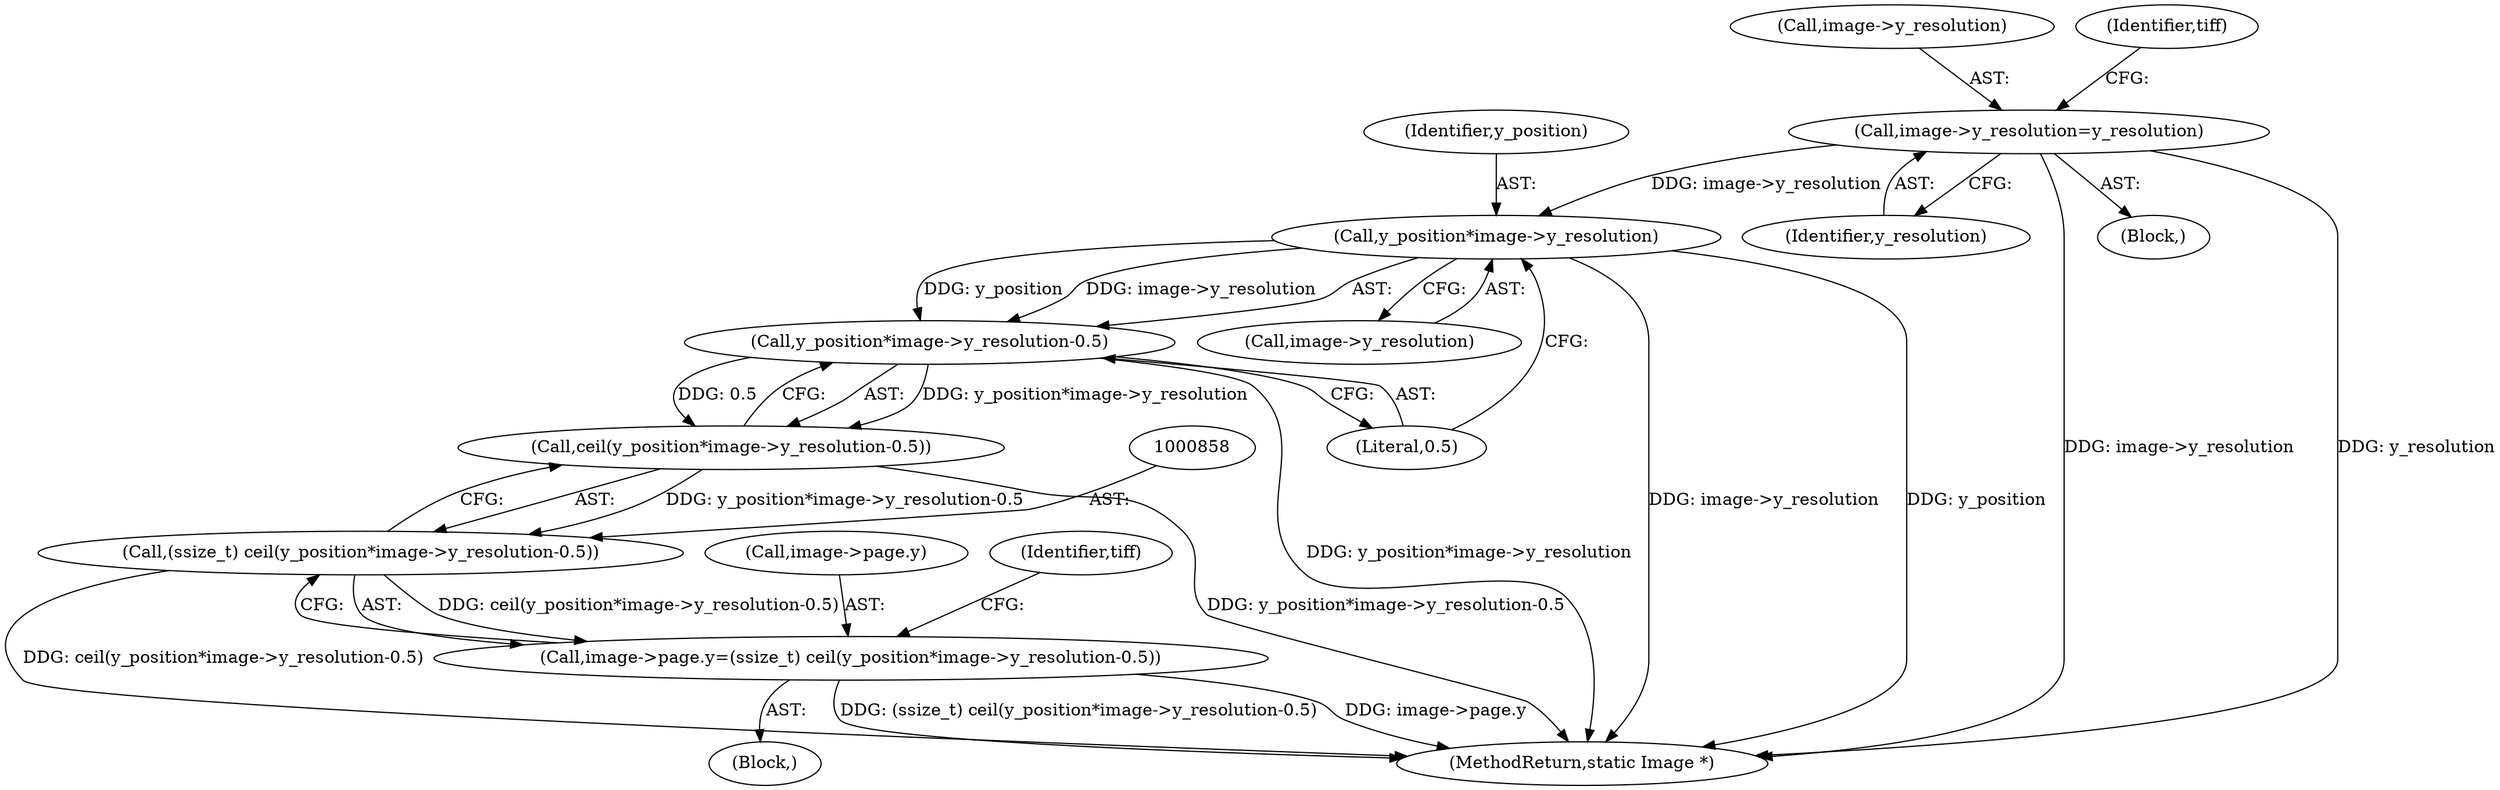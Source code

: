 digraph "0_ImageMagick_f6e9d0d9955e85bdd7540b251cd50d598dacc5e6_62@pointer" {
"1000786" [label="(Call,image->y_resolution=y_resolution)"];
"1000861" [label="(Call,y_position*image->y_resolution)"];
"1000860" [label="(Call,y_position*image->y_resolution-0.5)"];
"1000859" [label="(Call,ceil(y_position*image->y_resolution-0.5))"];
"1000857" [label="(Call,(ssize_t) ceil(y_position*image->y_resolution-0.5))"];
"1000851" [label="(Call,image->page.y=(ssize_t) ceil(y_position*image->y_resolution-0.5))"];
"1000866" [label="(Literal,0.5)"];
"1003352" [label="(MethodReturn,static Image *)"];
"1000861" [label="(Call,y_position*image->y_resolution)"];
"1000834" [label="(Block,)"];
"1000859" [label="(Call,ceil(y_position*image->y_resolution-0.5))"];
"1000852" [label="(Call,image->page.y)"];
"1000787" [label="(Call,image->y_resolution)"];
"1000851" [label="(Call,image->page.y=(ssize_t) ceil(y_position*image->y_resolution-0.5))"];
"1000794" [label="(Identifier,tiff)"];
"1000857" [label="(Call,(ssize_t) ceil(y_position*image->y_resolution-0.5))"];
"1000790" [label="(Identifier,y_resolution)"];
"1000860" [label="(Call,y_position*image->y_resolution-0.5)"];
"1000780" [label="(Block,)"];
"1000786" [label="(Call,image->y_resolution=y_resolution)"];
"1000870" [label="(Identifier,tiff)"];
"1000862" [label="(Identifier,y_position)"];
"1000863" [label="(Call,image->y_resolution)"];
"1000786" -> "1000780"  [label="AST: "];
"1000786" -> "1000790"  [label="CFG: "];
"1000787" -> "1000786"  [label="AST: "];
"1000790" -> "1000786"  [label="AST: "];
"1000794" -> "1000786"  [label="CFG: "];
"1000786" -> "1003352"  [label="DDG: y_resolution"];
"1000786" -> "1003352"  [label="DDG: image->y_resolution"];
"1000786" -> "1000861"  [label="DDG: image->y_resolution"];
"1000861" -> "1000860"  [label="AST: "];
"1000861" -> "1000863"  [label="CFG: "];
"1000862" -> "1000861"  [label="AST: "];
"1000863" -> "1000861"  [label="AST: "];
"1000866" -> "1000861"  [label="CFG: "];
"1000861" -> "1003352"  [label="DDG: image->y_resolution"];
"1000861" -> "1003352"  [label="DDG: y_position"];
"1000861" -> "1000860"  [label="DDG: y_position"];
"1000861" -> "1000860"  [label="DDG: image->y_resolution"];
"1000860" -> "1000859"  [label="AST: "];
"1000860" -> "1000866"  [label="CFG: "];
"1000866" -> "1000860"  [label="AST: "];
"1000859" -> "1000860"  [label="CFG: "];
"1000860" -> "1003352"  [label="DDG: y_position*image->y_resolution"];
"1000860" -> "1000859"  [label="DDG: y_position*image->y_resolution"];
"1000860" -> "1000859"  [label="DDG: 0.5"];
"1000859" -> "1000857"  [label="AST: "];
"1000857" -> "1000859"  [label="CFG: "];
"1000859" -> "1003352"  [label="DDG: y_position*image->y_resolution-0.5"];
"1000859" -> "1000857"  [label="DDG: y_position*image->y_resolution-0.5"];
"1000857" -> "1000851"  [label="AST: "];
"1000858" -> "1000857"  [label="AST: "];
"1000851" -> "1000857"  [label="CFG: "];
"1000857" -> "1003352"  [label="DDG: ceil(y_position*image->y_resolution-0.5)"];
"1000857" -> "1000851"  [label="DDG: ceil(y_position*image->y_resolution-0.5)"];
"1000851" -> "1000834"  [label="AST: "];
"1000852" -> "1000851"  [label="AST: "];
"1000870" -> "1000851"  [label="CFG: "];
"1000851" -> "1003352"  [label="DDG: (ssize_t) ceil(y_position*image->y_resolution-0.5)"];
"1000851" -> "1003352"  [label="DDG: image->page.y"];
}
